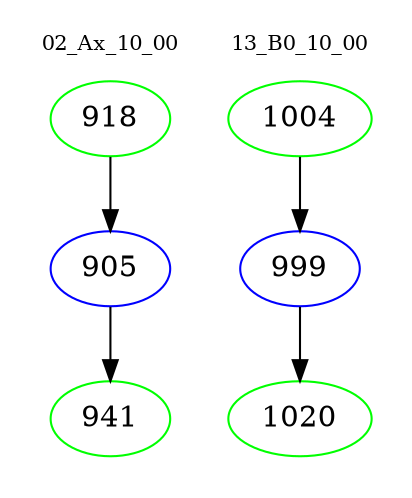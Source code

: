 digraph{
subgraph cluster_0 {
color = white
label = "02_Ax_10_00";
fontsize=10;
T0_918 [label="918", color="green"]
T0_918 -> T0_905 [color="black"]
T0_905 [label="905", color="blue"]
T0_905 -> T0_941 [color="black"]
T0_941 [label="941", color="green"]
}
subgraph cluster_1 {
color = white
label = "13_B0_10_00";
fontsize=10;
T1_1004 [label="1004", color="green"]
T1_1004 -> T1_999 [color="black"]
T1_999 [label="999", color="blue"]
T1_999 -> T1_1020 [color="black"]
T1_1020 [label="1020", color="green"]
}
}
